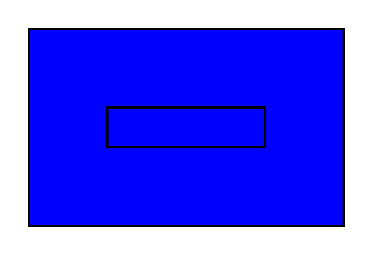 \begin{tikzpicture}
\draw  [thick,fill=blue] (-2,-0.5) rectangle (2,2);
\draw  [thick] (-1,0.5) rectangle (1,1);
\end{tikzpicture}
